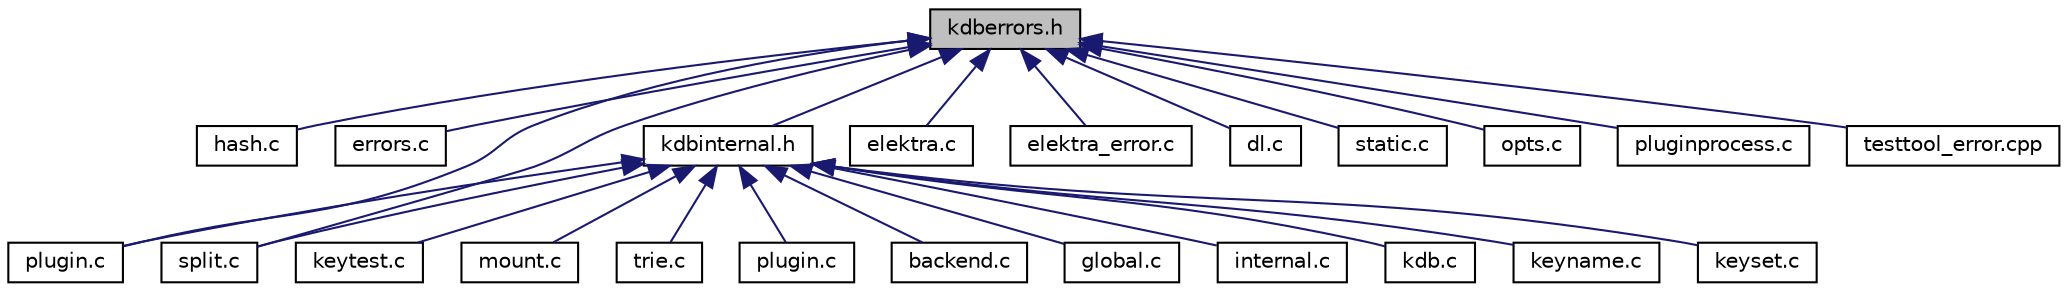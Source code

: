 digraph "kdberrors.h"
{
 // LATEX_PDF_SIZE
  edge [fontname="Helvetica",fontsize="10",labelfontname="Helvetica",labelfontsize="10"];
  node [fontname="Helvetica",fontsize="10",shape=record];
  Node1 [label="kdberrors.h",height=0.2,width=0.4,color="black", fillcolor="grey75", style="filled", fontcolor="black",tooltip="Provides all macros and definitions which are used for emitting error or warnings."];
  Node1 -> Node2 [dir="back",color="midnightblue",fontsize="10",style="solid",fontname="Helvetica"];
  Node2 [label="hash.c",height=0.2,width=0.4,color="black", fillcolor="white", style="filled",URL="$hash_8c.html",tooltip="Provides functions to hash Elektra data structures."];
  Node1 -> Node3 [dir="back",color="midnightblue",fontsize="10",style="solid",fontname="Helvetica"];
  Node3 [label="errors.c",height=0.2,width=0.4,color="black", fillcolor="white", style="filled",URL="$errors_8c.html",tooltip="Used for writing the error/warning information into a key to be used for emitting messages to the use..."];
  Node1 -> Node4 [dir="back",color="midnightblue",fontsize="10",style="solid",fontname="Helvetica"];
  Node4 [label="plugin.c",height=0.2,width=0.4,color="black", fillcolor="white", style="filled",URL="$elektra_2plugin_8c.html",tooltip="Interna of plugin functionality."];
  Node1 -> Node5 [dir="back",color="midnightblue",fontsize="10",style="solid",fontname="Helvetica"];
  Node5 [label="split.c",height=0.2,width=0.4,color="black", fillcolor="white", style="filled",URL="$split_8c.html",tooltip="Interna of splitting functionality."];
  Node1 -> Node6 [dir="back",color="midnightblue",fontsize="10",style="solid",fontname="Helvetica"];
  Node6 [label="elektra.c",height=0.2,width=0.4,color="black", fillcolor="white", style="filled",URL="$elektra_8c.html",tooltip="Elektra High Level API."];
  Node1 -> Node7 [dir="back",color="midnightblue",fontsize="10",style="solid",fontname="Helvetica"];
  Node7 [label="elektra_error.c",height=0.2,width=0.4,color="black", fillcolor="white", style="filled",URL="$elektra__error_8c.html",tooltip="The error module of the High level API."];
  Node1 -> Node8 [dir="back",color="midnightblue",fontsize="10",style="solid",fontname="Helvetica"];
  Node8 [label="dl.c",height=0.2,width=0.4,color="black", fillcolor="white", style="filled",URL="$dl_8c.html",tooltip="Loading modules under linux."];
  Node1 -> Node9 [dir="back",color="midnightblue",fontsize="10",style="solid",fontname="Helvetica"];
  Node9 [label="static.c",height=0.2,width=0.4,color="black", fillcolor="white", style="filled",URL="$static_8c.html",tooltip=" "];
  Node1 -> Node10 [dir="back",color="midnightblue",fontsize="10",style="solid",fontname="Helvetica"];
  Node10 [label="opts.c",height=0.2,width=0.4,color="black", fillcolor="white", style="filled",URL="$opts_8c.html",tooltip="Support library used by plugin gopts."];
  Node1 -> Node11 [dir="back",color="midnightblue",fontsize="10",style="solid",fontname="Helvetica"];
  Node11 [label="pluginprocess.c",height=0.2,width=0.4,color="black", fillcolor="white", style="filled",URL="$pluginprocess_8c.html",tooltip="Source for the pluginprocess library."];
  Node1 -> Node12 [dir="back",color="midnightblue",fontsize="10",style="solid",fontname="Helvetica"];
  Node12 [label="testtool_error.cpp",height=0.2,width=0.4,color="black", fillcolor="white", style="filled",URL="$testtool__error_8cpp.html",tooltip="Tests for the errors and warnings."];
  Node1 -> Node13 [dir="back",color="midnightblue",fontsize="10",style="solid",fontname="Helvetica"];
  Node13 [label="kdbinternal.h",height=0.2,width=0.4,color="black", fillcolor="white", style="filled",URL="$kdbinternal_8h.html",tooltip="Includes most internal header files."];
  Node13 -> Node14 [dir="back",color="midnightblue",fontsize="10",style="solid",fontname="Helvetica"];
  Node14 [label="backend.c",height=0.2,width=0.4,color="black", fillcolor="white", style="filled",URL="$backend_8c.html",tooltip="Everything related to a backend."];
  Node13 -> Node15 [dir="back",color="midnightblue",fontsize="10",style="solid",fontname="Helvetica"];
  Node15 [label="global.c",height=0.2,width=0.4,color="black", fillcolor="white", style="filled",URL="$global_8c.html",tooltip="Helpers for global plugins."];
  Node13 -> Node16 [dir="back",color="midnightblue",fontsize="10",style="solid",fontname="Helvetica"];
  Node16 [label="internal.c",height=0.2,width=0.4,color="black", fillcolor="white", style="filled",URL="$internal_8c.html",tooltip="Internal methods for Elektra."];
  Node13 -> Node17 [dir="back",color="midnightblue",fontsize="10",style="solid",fontname="Helvetica"];
  Node17 [label="kdb.c",height=0.2,width=0.4,color="black", fillcolor="white", style="filled",URL="$kdb_8c.html",tooltip="Low level functions for access the Key Database."];
  Node13 -> Node18 [dir="back",color="midnightblue",fontsize="10",style="solid",fontname="Helvetica"];
  Node18 [label="keyname.c",height=0.2,width=0.4,color="black", fillcolor="white", style="filled",URL="$elektra_2keyname_8c.html",tooltip="Methods for Key name manipulation."];
  Node13 -> Node19 [dir="back",color="midnightblue",fontsize="10",style="solid",fontname="Helvetica"];
  Node19 [label="keyset.c",height=0.2,width=0.4,color="black", fillcolor="white", style="filled",URL="$keyset_8c.html",tooltip="Methods for key sets."];
  Node13 -> Node20 [dir="back",color="midnightblue",fontsize="10",style="solid",fontname="Helvetica"];
  Node20 [label="keytest.c",height=0.2,width=0.4,color="black", fillcolor="white", style="filled",URL="$keytest_8c.html",tooltip="Methods for making tests."];
  Node13 -> Node21 [dir="back",color="midnightblue",fontsize="10",style="solid",fontname="Helvetica"];
  Node21 [label="mount.c",height=0.2,width=0.4,color="black", fillcolor="white", style="filled",URL="$mount_8c.html",tooltip="Internals of mount functionality."];
  Node13 -> Node4 [dir="back",color="midnightblue",fontsize="10",style="solid",fontname="Helvetica"];
  Node13 -> Node5 [dir="back",color="midnightblue",fontsize="10",style="solid",fontname="Helvetica"];
  Node13 -> Node22 [dir="back",color="midnightblue",fontsize="10",style="solid",fontname="Helvetica"];
  Node22 [label="trie.c",height=0.2,width=0.4,color="black", fillcolor="white", style="filled",URL="$trie_8c.html",tooltip="Interna of trie functionality."];
  Node13 -> Node23 [dir="back",color="midnightblue",fontsize="10",style="solid",fontname="Helvetica"];
  Node23 [label="plugin.c",height=0.2,width=0.4,color="black", fillcolor="white", style="filled",URL="$plugin_2plugin_8c.html",tooltip="Access plugin handle."];
}
